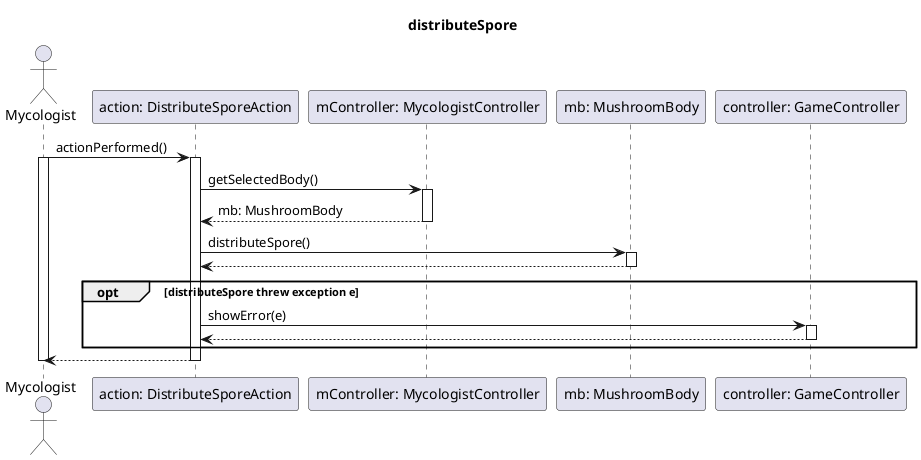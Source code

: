 @startuml distributeSporeMVC

title distributeSpore
actor "Mycologist" as mc
participant "action: DistributeSporeAction" as act
participant "mController: MycologistController" as mctr
participant "mb: MushroomBody" as mb
participant "controller: GameController" as ctr


mc -> act: actionPerformed()
activate mc
activate act

act -> mctr: getSelectedBody()
activate mctr

act <-- mctr: mb: MushroomBody
deactivate mctr

act -> mb: distributeSpore()
activate mb

act <-- mb
deactivate mb

opt distributeSpore threw exception e
    act -> ctr: showError(e)
    activate ctr

    act <-- ctr
    deactivate ctr
end

mc <-- act
deactivate act

deactivate mc

@enduml